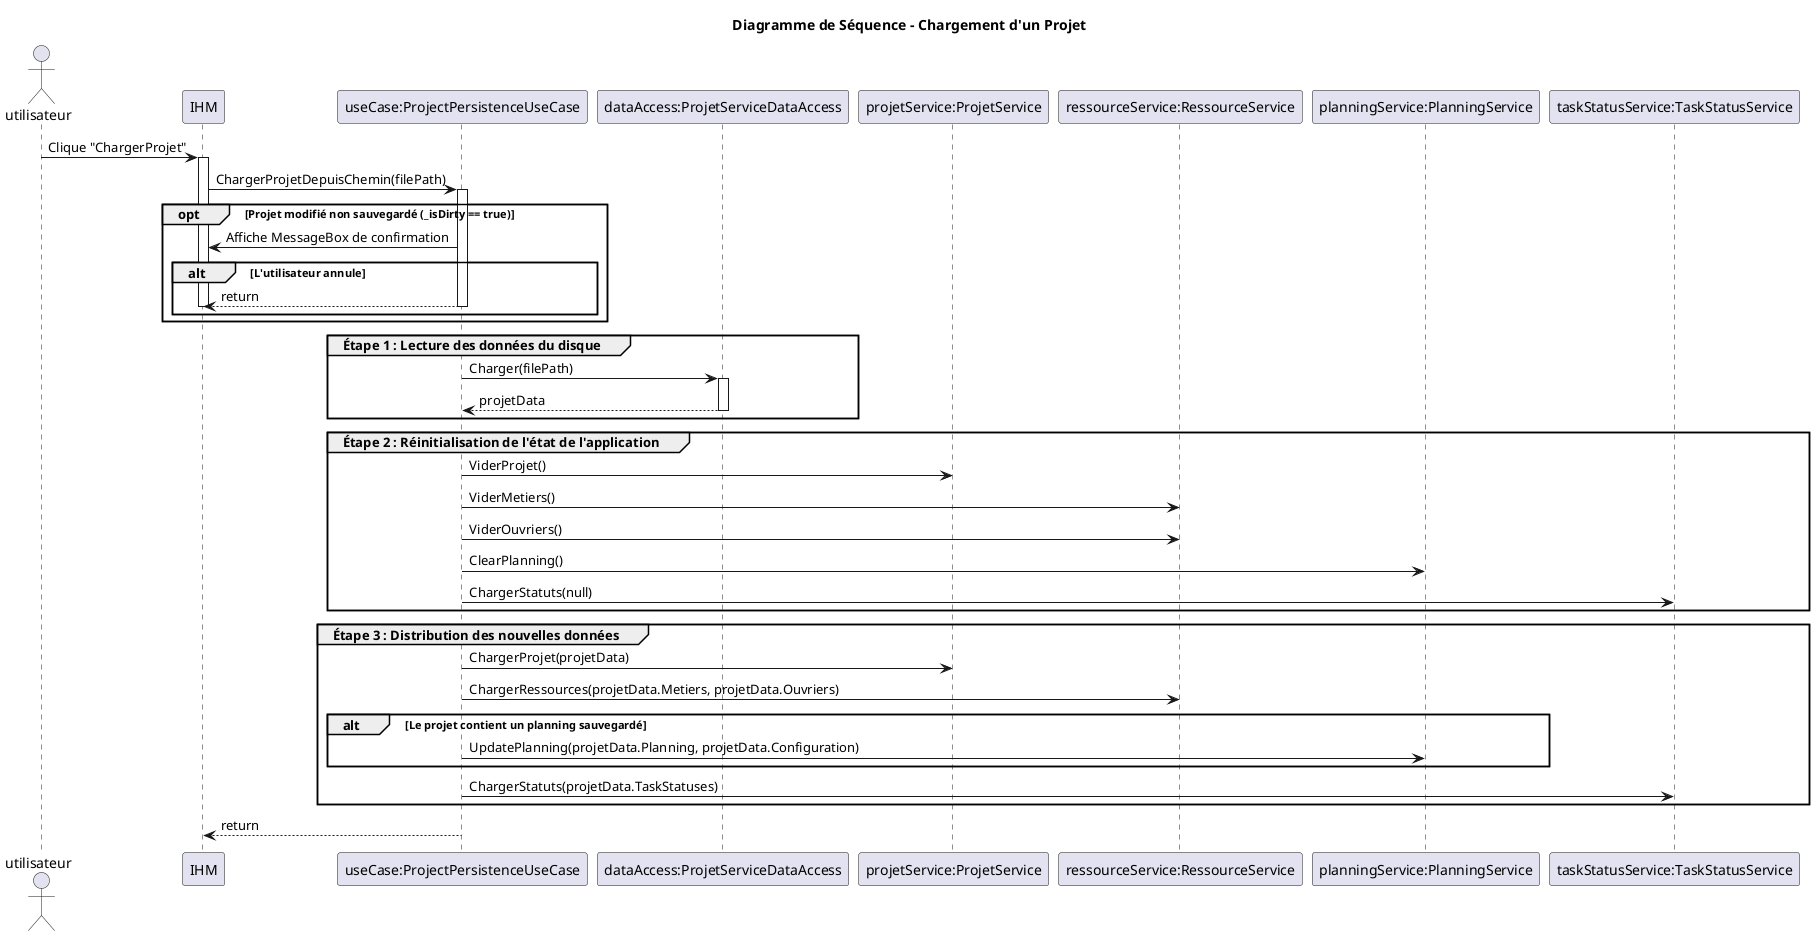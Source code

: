 @startuml
' Titre
title Diagramme de Séquence - Chargement d'un Projet
' Définition des acteurs
actor utilisateur
' Définition des participants
participant IHM
participant "useCase:ProjectPersistenceUseCase" as UseCase
participant "dataAccess:ProjetServiceDataAccess" as DA
participant "projetService:ProjetService" as PS
participant "ressourceService:RessourceService" as RS
participant "planningService:PlanningService" as PlS
participant "taskStatusService:TaskStatusService" as TSS

' Début de la séquence
utilisateur -> IHM : Clique "ChargerProjet"
activate IHM
IHM -> UseCase: ChargerProjetDepuisChemin(filePath)
activate UseCase

opt Projet modifié non sauvegardé (_isDirty == true)
    UseCase -> IHM: Affiche MessageBox de confirmation
    alt L'utilisateur annule
        UseCase --> IHM: return
        deactivate UseCase
        deactivate IHM
        end
end

group Étape 1 : Lecture des données du disque
    UseCase -> DA: Charger(filePath)
    activate DA
    DA --> UseCase: projetData
    deactivate DA
end

group Étape 2 : Réinitialisation de l'état de l'application
    UseCase -> PS: ViderProjet()
    UseCase -> RS: ViderMetiers()
    UseCase -> RS: ViderOuvriers()
    UseCase -> PlS: ClearPlanning()
    UseCase -> TSS: ChargerStatuts(null)
end

group Étape 3 : Distribution des nouvelles données
    UseCase -> PS: ChargerProjet(projetData)
    UseCase -> RS: ChargerRessources(projetData.Metiers, projetData.Ouvriers)
    
    alt Le projet contient un planning sauvegardé
        UseCase -> PlS: UpdatePlanning(projetData.Planning, projetData.Configuration)
    end
    
    UseCase -> TSS: ChargerStatuts(projetData.TaskStatuses)
end

UseCase --> IHM: return
deactivate UseCase
deactivate IHM

@enduml
